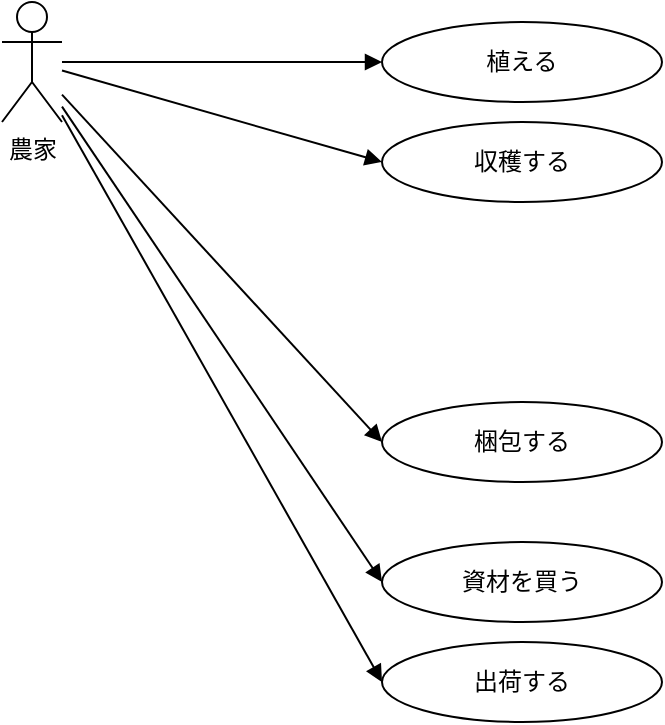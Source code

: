 <mxfile version="13.5.5" type="github">
  <diagram id="exN2t7OIq9R8vrr0f5IM" name="Page-1">
    <mxGraphModel dx="868" dy="627" grid="1" gridSize="10" guides="1" tooltips="1" connect="1" arrows="1" fold="1" page="1" pageScale="1" pageWidth="827" pageHeight="1169" math="0" shadow="0">
      <root>
        <mxCell id="0" />
        <mxCell id="1" parent="0" />
        <mxCell id="6-geUHeb56jEtTLqjx7Q-21" style="edgeStyle=none;rounded=0;orthogonalLoop=1;jettySize=auto;html=1;endArrow=block;endFill=1;entryX=0;entryY=0.5;entryDx=0;entryDy=0;" edge="1" parent="1" source="6-geUHeb56jEtTLqjx7Q-1" target="6-geUHeb56jEtTLqjx7Q-18">
          <mxGeometry relative="1" as="geometry" />
        </mxCell>
        <mxCell id="6-geUHeb56jEtTLqjx7Q-22" style="edgeStyle=none;rounded=0;orthogonalLoop=1;jettySize=auto;html=1;endArrow=block;endFill=1;" edge="1" parent="1" source="6-geUHeb56jEtTLqjx7Q-1" target="6-geUHeb56jEtTLqjx7Q-17">
          <mxGeometry relative="1" as="geometry" />
        </mxCell>
        <mxCell id="6-geUHeb56jEtTLqjx7Q-23" style="edgeStyle=none;rounded=0;orthogonalLoop=1;jettySize=auto;html=1;entryX=0;entryY=0.5;entryDx=0;entryDy=0;endArrow=block;endFill=1;" edge="1" parent="1" source="6-geUHeb56jEtTLqjx7Q-1" target="6-geUHeb56jEtTLqjx7Q-16">
          <mxGeometry relative="1" as="geometry" />
        </mxCell>
        <mxCell id="6-geUHeb56jEtTLqjx7Q-24" style="edgeStyle=none;rounded=0;orthogonalLoop=1;jettySize=auto;html=1;entryX=0;entryY=0.5;entryDx=0;entryDy=0;endArrow=block;endFill=1;" edge="1" parent="1" source="6-geUHeb56jEtTLqjx7Q-1" target="6-geUHeb56jEtTLqjx7Q-8">
          <mxGeometry relative="1" as="geometry" />
        </mxCell>
        <mxCell id="6-geUHeb56jEtTLqjx7Q-25" style="edgeStyle=none;rounded=0;orthogonalLoop=1;jettySize=auto;html=1;entryX=0;entryY=0.5;entryDx=0;entryDy=0;endArrow=block;endFill=1;" edge="1" parent="1" source="6-geUHeb56jEtTLqjx7Q-1" target="6-geUHeb56jEtTLqjx7Q-2">
          <mxGeometry relative="1" as="geometry" />
        </mxCell>
        <object label="農家" placeholders="1" id="6-geUHeb56jEtTLqjx7Q-1">
          <mxCell style="shape=umlActor;verticalLabelPosition=bottom;verticalAlign=top;html=1;" vertex="1" parent="1">
            <mxGeometry x="10" y="10" width="30" height="60" as="geometry" />
          </mxCell>
        </object>
        <mxCell id="6-geUHeb56jEtTLqjx7Q-2" value="出荷する" style="ellipse;whiteSpace=wrap;html=1;" vertex="1" parent="1">
          <mxGeometry x="200" y="330" width="140" height="40" as="geometry" />
        </mxCell>
        <mxCell id="6-geUHeb56jEtTLqjx7Q-8" value="資材を買う" style="ellipse;whiteSpace=wrap;html=1;" vertex="1" parent="1">
          <mxGeometry x="200" y="280" width="140" height="40" as="geometry" />
        </mxCell>
        <mxCell id="6-geUHeb56jEtTLqjx7Q-16" value="梱包する" style="ellipse;whiteSpace=wrap;html=1;" vertex="1" parent="1">
          <mxGeometry x="200" y="210" width="140" height="40" as="geometry" />
        </mxCell>
        <mxCell id="6-geUHeb56jEtTLqjx7Q-17" value="植える" style="ellipse;whiteSpace=wrap;html=1;" vertex="1" parent="1">
          <mxGeometry x="200" y="20" width="140" height="40" as="geometry" />
        </mxCell>
        <mxCell id="6-geUHeb56jEtTLqjx7Q-18" value="収穫する" style="ellipse;whiteSpace=wrap;html=1;" vertex="1" parent="1">
          <mxGeometry x="200" y="70" width="140" height="40" as="geometry" />
        </mxCell>
      </root>
    </mxGraphModel>
  </diagram>
</mxfile>
